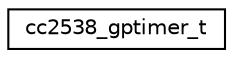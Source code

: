 digraph "Graphical Class Hierarchy"
{
 // LATEX_PDF_SIZE
  edge [fontname="Helvetica",fontsize="10",labelfontname="Helvetica",labelfontsize="10"];
  node [fontname="Helvetica",fontsize="10",shape=record];
  rankdir="LR";
  Node0 [label="cc2538_gptimer_t",height=0.2,width=0.4,color="black", fillcolor="white", style="filled",URL="$structcc2538__gptimer__t.html",tooltip="GPTIMER component registers."];
}
